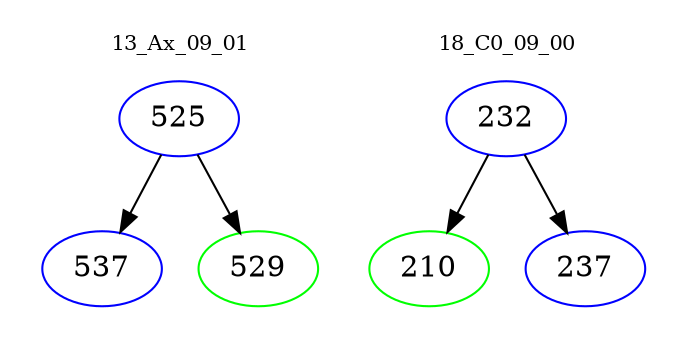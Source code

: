 digraph{
subgraph cluster_0 {
color = white
label = "13_Ax_09_01";
fontsize=10;
T0_525 [label="525", color="blue"]
T0_525 -> T0_537 [color="black"]
T0_537 [label="537", color="blue"]
T0_525 -> T0_529 [color="black"]
T0_529 [label="529", color="green"]
}
subgraph cluster_1 {
color = white
label = "18_C0_09_00";
fontsize=10;
T1_232 [label="232", color="blue"]
T1_232 -> T1_210 [color="black"]
T1_210 [label="210", color="green"]
T1_232 -> T1_237 [color="black"]
T1_237 [label="237", color="blue"]
}
}
